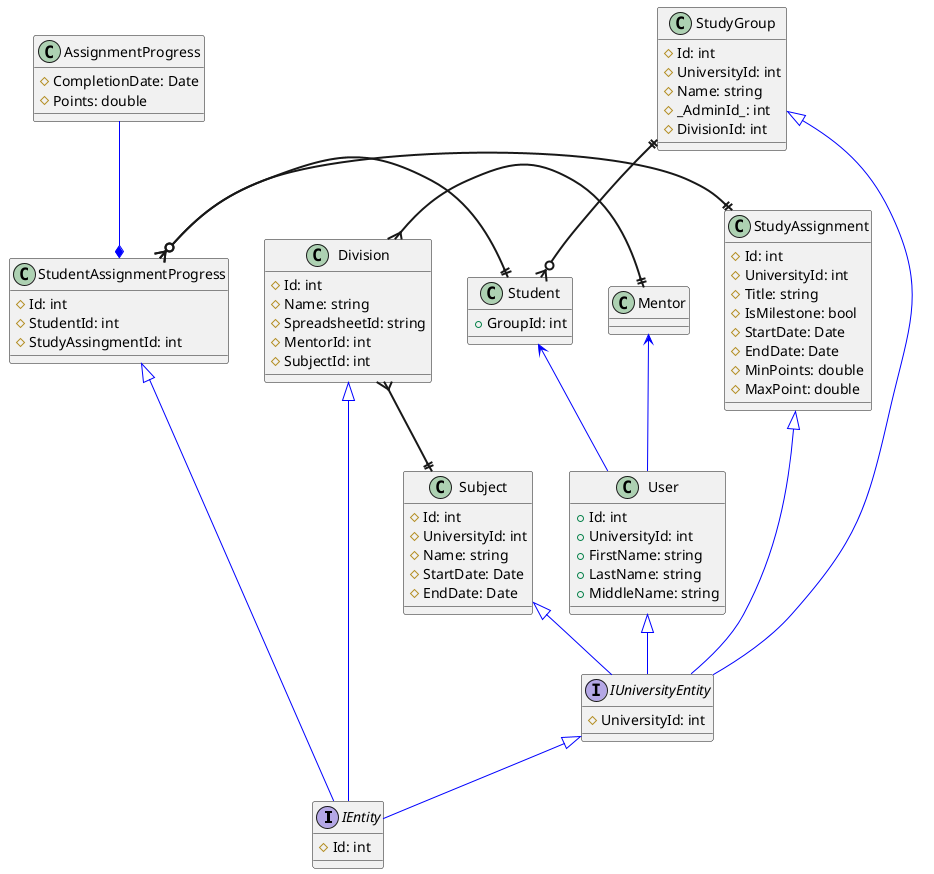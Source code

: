 @startuml
interface IEntity
{
    #Id: int
}

IUniversityEntity <|-[#blue]- IEntity
interface IUniversityEntity
{
    #UniversityId: int
}

User <|-[#blue]- IUniversityEntity
class User 
{
    +Id: int
    +UniversityId: int
    +FirstName: string
    +LastName: string
    +MiddleName: string
}

Student <-[#blue]- User
class Student 
{
    +GroupId: int
}

Mentor <-[#blue]- User
class Mentor
{
    
}

Subject <|-[#blue]- IUniversityEntity
class Subject
{
    #Id: int
    #UniversityId: int
    #Name: string
    #StartDate: Date
    #EndDate: Date
}

StudyGroup <|-[#blue]- IUniversityEntity
class StudyGroup
{
    #Id: int
    #UniversityId: int
    #Name: string
    #_AdminId_: int
    #DivisionId: int
}

StudyAssignment <|--[#blue]- IUniversityEntity
class StudyAssignment
{
    #Id: int
    #UniversityId: int
    #Title: string
    #IsMilestone: bool
    #StartDate: Date
    #EndDate: Date
    #MinPoints: double
    #MaxPoint: double
}

StudentAssignmentProgress <|-[#blue]- IEntity
class StudentAssignmentProgress
{
    #Id: int
    #StudentId: int
    #StudyAssingmentId: int
}

AssignmentProgress -[#blue]-* StudentAssignmentProgress
class AssignmentProgress
{
    #CompletionDate: Date
    #Points: double
}

Division <|-[#blue]- IEntity
class Division
{
    #Id: int
    #Name: string
    #SpreadsheetId: string
    #MentorId: int
    #SubjectId: int 
}

StudyGroup ||-[thickness=2]-o{ Student

StudentAssignmentProgress }o-[thickness=2]|| Student
StudentAssignmentProgress }o-[thickness=2]|| StudyAssignment

Division }-[thickness=2]|| Mentor
Division }-[thickness=2]-|| Subject



@enduml